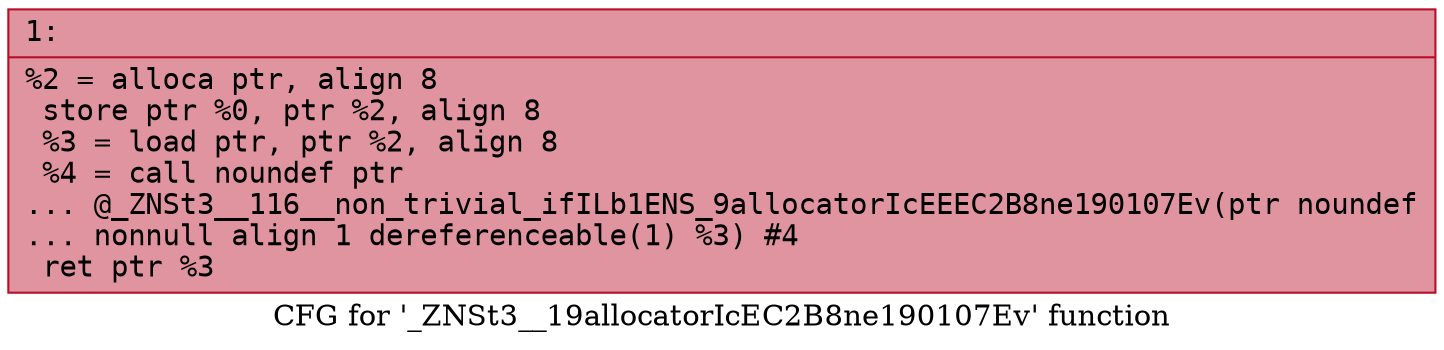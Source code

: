 digraph "CFG for '_ZNSt3__19allocatorIcEC2B8ne190107Ev' function" {
	label="CFG for '_ZNSt3__19allocatorIcEC2B8ne190107Ev' function";

	Node0x60000093ada0 [shape=record,color="#b70d28ff", style=filled, fillcolor="#b70d2870" fontname="Courier",label="{1:\l|  %2 = alloca ptr, align 8\l  store ptr %0, ptr %2, align 8\l  %3 = load ptr, ptr %2, align 8\l  %4 = call noundef ptr\l... @_ZNSt3__116__non_trivial_ifILb1ENS_9allocatorIcEEEC2B8ne190107Ev(ptr noundef\l... nonnull align 1 dereferenceable(1) %3) #4\l  ret ptr %3\l}"];
}
